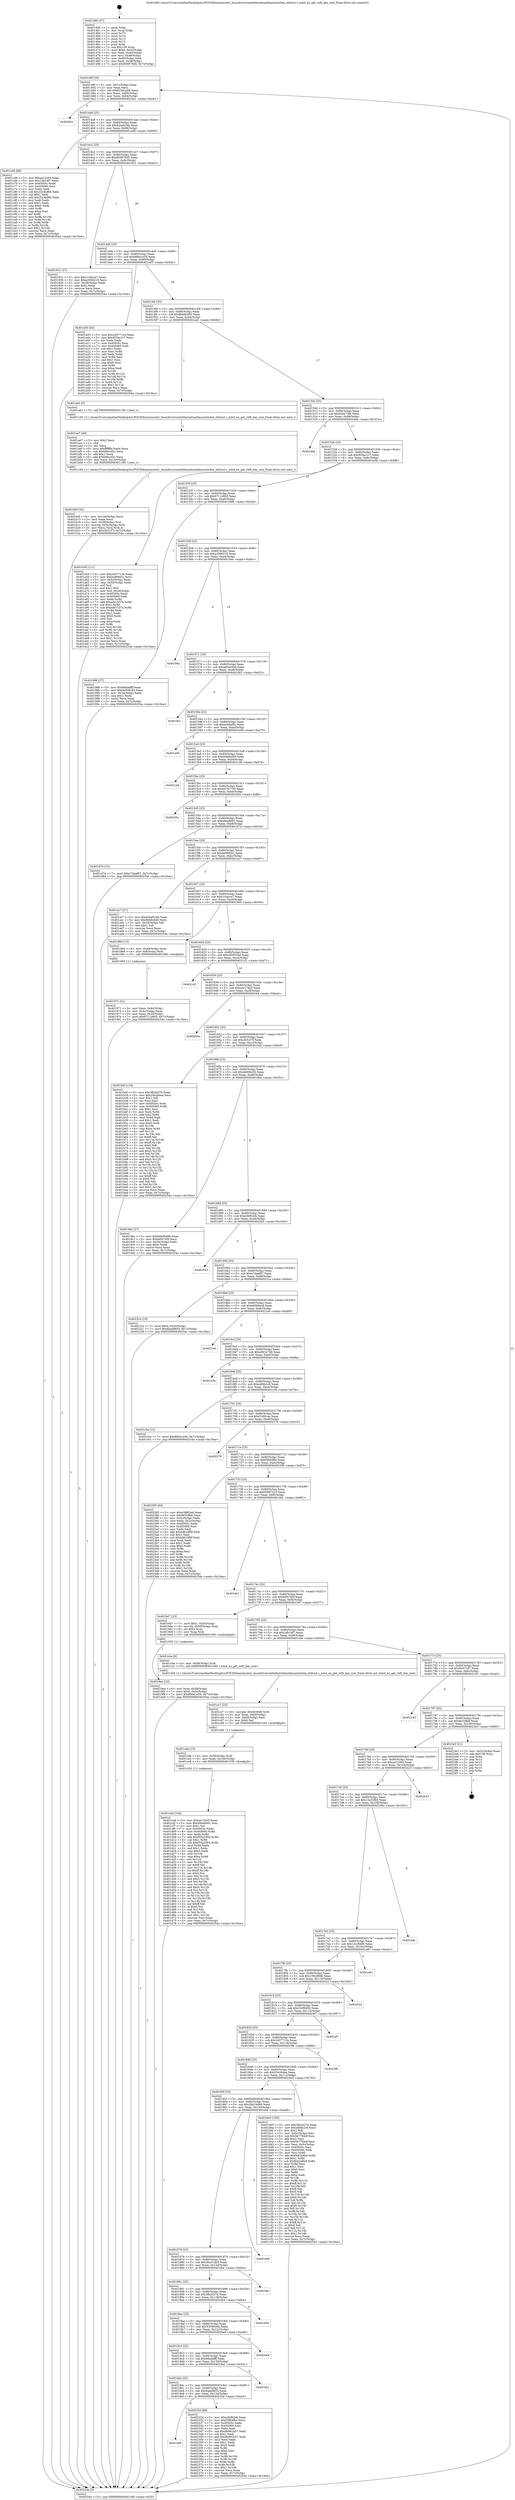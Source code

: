 digraph "0x401460" {
  label = "0x401460 (/mnt/c/Users/mathe/Desktop/tcc/POCII/binaries/extr_linuxdriversnetethernetmellanoxmlx4en_ethtool.c_mlx4_en_get_rxfh_key_size_Final-ollvm.out::main(0))"
  labelloc = "t"
  node[shape=record]

  Entry [label="",width=0.3,height=0.3,shape=circle,fillcolor=black,style=filled]
  "0x40148f" [label="{
     0x40148f [26]\l
     | [instrs]\l
     &nbsp;&nbsp;0x40148f \<+3\>: mov -0x7c(%rbp),%eax\l
     &nbsp;&nbsp;0x401492 \<+2\>: mov %eax,%ecx\l
     &nbsp;&nbsp;0x401494 \<+6\>: sub $0x81942a99,%ecx\l
     &nbsp;&nbsp;0x40149a \<+3\>: mov %eax,-0x80(%rbp)\l
     &nbsp;&nbsp;0x40149d \<+6\>: mov %ecx,-0x84(%rbp)\l
     &nbsp;&nbsp;0x4014a3 \<+6\>: je 00000000004020e1 \<main+0xc81\>\l
  }"]
  "0x4020e1" [label="{
     0x4020e1\l
  }", style=dashed]
  "0x4014a9" [label="{
     0x4014a9 [25]\l
     | [instrs]\l
     &nbsp;&nbsp;0x4014a9 \<+5\>: jmp 00000000004014ae \<main+0x4e\>\l
     &nbsp;&nbsp;0x4014ae \<+3\>: mov -0x80(%rbp),%eax\l
     &nbsp;&nbsp;0x4014b1 \<+5\>: sub $0x82ae61bb,%eax\l
     &nbsp;&nbsp;0x4014b6 \<+6\>: mov %eax,-0x88(%rbp)\l
     &nbsp;&nbsp;0x4014bc \<+6\>: je 0000000000401c66 \<main+0x806\>\l
  }"]
  Exit [label="",width=0.3,height=0.3,shape=circle,fillcolor=black,style=filled,peripheries=2]
  "0x401c66" [label="{
     0x401c66 [88]\l
     | [instrs]\l
     &nbsp;&nbsp;0x401c66 \<+5\>: mov $0xaa12265,%eax\l
     &nbsp;&nbsp;0x401c6b \<+5\>: mov $0x1db1df7,%ecx\l
     &nbsp;&nbsp;0x401c70 \<+7\>: mov 0x40505c,%edx\l
     &nbsp;&nbsp;0x401c77 \<+7\>: mov 0x405060,%esi\l
     &nbsp;&nbsp;0x401c7e \<+2\>: mov %edx,%edi\l
     &nbsp;&nbsp;0x401c80 \<+6\>: sub $0x32c4bf8d,%edi\l
     &nbsp;&nbsp;0x401c86 \<+3\>: sub $0x1,%edi\l
     &nbsp;&nbsp;0x401c89 \<+6\>: add $0x32c4bf8d,%edi\l
     &nbsp;&nbsp;0x401c8f \<+3\>: imul %edi,%edx\l
     &nbsp;&nbsp;0x401c92 \<+3\>: and $0x1,%edx\l
     &nbsp;&nbsp;0x401c95 \<+3\>: cmp $0x0,%edx\l
     &nbsp;&nbsp;0x401c98 \<+4\>: sete %r8b\l
     &nbsp;&nbsp;0x401c9c \<+3\>: cmp $0xa,%esi\l
     &nbsp;&nbsp;0x401c9f \<+4\>: setl %r9b\l
     &nbsp;&nbsp;0x401ca3 \<+3\>: mov %r8b,%r10b\l
     &nbsp;&nbsp;0x401ca6 \<+3\>: and %r9b,%r10b\l
     &nbsp;&nbsp;0x401ca9 \<+3\>: xor %r9b,%r8b\l
     &nbsp;&nbsp;0x401cac \<+3\>: or %r8b,%r10b\l
     &nbsp;&nbsp;0x401caf \<+4\>: test $0x1,%r10b\l
     &nbsp;&nbsp;0x401cb3 \<+3\>: cmovne %ecx,%eax\l
     &nbsp;&nbsp;0x401cb6 \<+3\>: mov %eax,-0x7c(%rbp)\l
     &nbsp;&nbsp;0x401cb9 \<+5\>: jmp 000000000040254a \<main+0x10ea\>\l
  }"]
  "0x4014c2" [label="{
     0x4014c2 [25]\l
     | [instrs]\l
     &nbsp;&nbsp;0x4014c2 \<+5\>: jmp 00000000004014c7 \<main+0x67\>\l
     &nbsp;&nbsp;0x4014c7 \<+3\>: mov -0x80(%rbp),%eax\l
     &nbsp;&nbsp;0x4014ca \<+5\>: sub $0x859979d5,%eax\l
     &nbsp;&nbsp;0x4014cf \<+6\>: mov %eax,-0x8c(%rbp)\l
     &nbsp;&nbsp;0x4014d5 \<+6\>: je 0000000000401931 \<main+0x4d1\>\l
  }"]
  "0x4018f5" [label="{
     0x4018f5\l
  }", style=dashed]
  "0x401931" [label="{
     0x401931 [27]\l
     | [instrs]\l
     &nbsp;&nbsp;0x401931 \<+5\>: mov $0xc10dcce7,%eax\l
     &nbsp;&nbsp;0x401936 \<+5\>: mov $0xa3566218,%ecx\l
     &nbsp;&nbsp;0x40193b \<+3\>: mov -0x38(%rbp),%edx\l
     &nbsp;&nbsp;0x40193e \<+3\>: cmp $0x2,%edx\l
     &nbsp;&nbsp;0x401941 \<+3\>: cmovne %ecx,%eax\l
     &nbsp;&nbsp;0x401944 \<+3\>: mov %eax,-0x7c(%rbp)\l
     &nbsp;&nbsp;0x401947 \<+5\>: jmp 000000000040254a \<main+0x10ea\>\l
  }"]
  "0x4014db" [label="{
     0x4014db [25]\l
     | [instrs]\l
     &nbsp;&nbsp;0x4014db \<+5\>: jmp 00000000004014e0 \<main+0x80\>\l
     &nbsp;&nbsp;0x4014e0 \<+3\>: mov -0x80(%rbp),%eax\l
     &nbsp;&nbsp;0x4014e3 \<+5\>: sub $0x89041e59,%eax\l
     &nbsp;&nbsp;0x4014e8 \<+6\>: mov %eax,-0x90(%rbp)\l
     &nbsp;&nbsp;0x4014ee \<+6\>: je 0000000000401a05 \<main+0x5a5\>\l
  }"]
  "0x40254a" [label="{
     0x40254a [5]\l
     | [instrs]\l
     &nbsp;&nbsp;0x40254a \<+5\>: jmp 000000000040148f \<main+0x2f\>\l
  }"]
  "0x401460" [label="{
     0x401460 [47]\l
     | [instrs]\l
     &nbsp;&nbsp;0x401460 \<+1\>: push %rbp\l
     &nbsp;&nbsp;0x401461 \<+3\>: mov %rsp,%rbp\l
     &nbsp;&nbsp;0x401464 \<+2\>: push %r15\l
     &nbsp;&nbsp;0x401466 \<+2\>: push %r14\l
     &nbsp;&nbsp;0x401468 \<+2\>: push %r13\l
     &nbsp;&nbsp;0x40146a \<+2\>: push %r12\l
     &nbsp;&nbsp;0x40146c \<+1\>: push %rbx\l
     &nbsp;&nbsp;0x40146d \<+7\>: sub $0x138,%rsp\l
     &nbsp;&nbsp;0x401474 \<+7\>: movl $0x0,-0x3c(%rbp)\l
     &nbsp;&nbsp;0x40147b \<+3\>: mov %edi,-0x40(%rbp)\l
     &nbsp;&nbsp;0x40147e \<+4\>: mov %rsi,-0x48(%rbp)\l
     &nbsp;&nbsp;0x401482 \<+3\>: mov -0x40(%rbp),%edi\l
     &nbsp;&nbsp;0x401485 \<+3\>: mov %edi,-0x38(%rbp)\l
     &nbsp;&nbsp;0x401488 \<+7\>: movl $0x859979d5,-0x7c(%rbp)\l
  }"]
  "0x40232d" [label="{
     0x40232d [88]\l
     | [instrs]\l
     &nbsp;&nbsp;0x40232d \<+5\>: mov $0xe3bf62eb,%eax\l
     &nbsp;&nbsp;0x402332 \<+5\>: mov $0xf3864fbc,%ecx\l
     &nbsp;&nbsp;0x402337 \<+7\>: mov 0x40505c,%edx\l
     &nbsp;&nbsp;0x40233e \<+7\>: mov 0x405060,%esi\l
     &nbsp;&nbsp;0x402345 \<+2\>: mov %edx,%edi\l
     &nbsp;&nbsp;0x402347 \<+6\>: sub $0x9b981b57,%edi\l
     &nbsp;&nbsp;0x40234d \<+3\>: sub $0x1,%edi\l
     &nbsp;&nbsp;0x402350 \<+6\>: add $0x9b981b57,%edi\l
     &nbsp;&nbsp;0x402356 \<+3\>: imul %edi,%edx\l
     &nbsp;&nbsp;0x402359 \<+3\>: and $0x1,%edx\l
     &nbsp;&nbsp;0x40235c \<+3\>: cmp $0x0,%edx\l
     &nbsp;&nbsp;0x40235f \<+4\>: sete %r8b\l
     &nbsp;&nbsp;0x402363 \<+3\>: cmp $0xa,%esi\l
     &nbsp;&nbsp;0x402366 \<+4\>: setl %r9b\l
     &nbsp;&nbsp;0x40236a \<+3\>: mov %r8b,%r10b\l
     &nbsp;&nbsp;0x40236d \<+3\>: and %r9b,%r10b\l
     &nbsp;&nbsp;0x402370 \<+3\>: xor %r9b,%r8b\l
     &nbsp;&nbsp;0x402373 \<+3\>: or %r8b,%r10b\l
     &nbsp;&nbsp;0x402376 \<+4\>: test $0x1,%r10b\l
     &nbsp;&nbsp;0x40237a \<+3\>: cmovne %ecx,%eax\l
     &nbsp;&nbsp;0x40237d \<+3\>: mov %eax,-0x7c(%rbp)\l
     &nbsp;&nbsp;0x402380 \<+5\>: jmp 000000000040254a \<main+0x10ea\>\l
  }"]
  "0x401a05" [label="{
     0x401a05 [83]\l
     | [instrs]\l
     &nbsp;&nbsp;0x401a05 \<+5\>: mov $0x2407712e,%eax\l
     &nbsp;&nbsp;0x401a0a \<+5\>: mov $0x955ac1c7,%ecx\l
     &nbsp;&nbsp;0x401a0f \<+2\>: xor %edx,%edx\l
     &nbsp;&nbsp;0x401a11 \<+7\>: mov 0x40505c,%esi\l
     &nbsp;&nbsp;0x401a18 \<+7\>: mov 0x405060,%edi\l
     &nbsp;&nbsp;0x401a1f \<+3\>: sub $0x1,%edx\l
     &nbsp;&nbsp;0x401a22 \<+3\>: mov %esi,%r8d\l
     &nbsp;&nbsp;0x401a25 \<+3\>: add %edx,%r8d\l
     &nbsp;&nbsp;0x401a28 \<+4\>: imul %r8d,%esi\l
     &nbsp;&nbsp;0x401a2c \<+3\>: and $0x1,%esi\l
     &nbsp;&nbsp;0x401a2f \<+3\>: cmp $0x0,%esi\l
     &nbsp;&nbsp;0x401a32 \<+4\>: sete %r9b\l
     &nbsp;&nbsp;0x401a36 \<+3\>: cmp $0xa,%edi\l
     &nbsp;&nbsp;0x401a39 \<+4\>: setl %r10b\l
     &nbsp;&nbsp;0x401a3d \<+3\>: mov %r9b,%r11b\l
     &nbsp;&nbsp;0x401a40 \<+3\>: and %r10b,%r11b\l
     &nbsp;&nbsp;0x401a43 \<+3\>: xor %r10b,%r9b\l
     &nbsp;&nbsp;0x401a46 \<+3\>: or %r9b,%r11b\l
     &nbsp;&nbsp;0x401a49 \<+4\>: test $0x1,%r11b\l
     &nbsp;&nbsp;0x401a4d \<+3\>: cmovne %ecx,%eax\l
     &nbsp;&nbsp;0x401a50 \<+3\>: mov %eax,-0x7c(%rbp)\l
     &nbsp;&nbsp;0x401a53 \<+5\>: jmp 000000000040254a \<main+0x10ea\>\l
  }"]
  "0x4014f4" [label="{
     0x4014f4 [25]\l
     | [instrs]\l
     &nbsp;&nbsp;0x4014f4 \<+5\>: jmp 00000000004014f9 \<main+0x99\>\l
     &nbsp;&nbsp;0x4014f9 \<+3\>: mov -0x80(%rbp),%eax\l
     &nbsp;&nbsp;0x4014fc \<+5\>: sub $0x8bb8c650,%eax\l
     &nbsp;&nbsp;0x401501 \<+6\>: mov %eax,-0x94(%rbp)\l
     &nbsp;&nbsp;0x401507 \<+6\>: je 0000000000401ae2 \<main+0x682\>\l
  }"]
  "0x4018dc" [label="{
     0x4018dc [25]\l
     | [instrs]\l
     &nbsp;&nbsp;0x4018dc \<+5\>: jmp 00000000004018e1 \<main+0x481\>\l
     &nbsp;&nbsp;0x4018e1 \<+3\>: mov -0x80(%rbp),%eax\l
     &nbsp;&nbsp;0x4018e4 \<+5\>: sub $0x6aaa9b55,%eax\l
     &nbsp;&nbsp;0x4018e9 \<+6\>: mov %eax,-0x134(%rbp)\l
     &nbsp;&nbsp;0x4018ef \<+6\>: je 000000000040232d \<main+0xecd\>\l
  }"]
  "0x401ae2" [label="{
     0x401ae2 [5]\l
     | [instrs]\l
     &nbsp;&nbsp;0x401ae2 \<+5\>: call 0000000000401160 \<next_i\>\l
     | [calls]\l
     &nbsp;&nbsp;0x401160 \{1\} (/mnt/c/Users/mathe/Desktop/tcc/POCII/binaries/extr_linuxdriversnetethernetmellanoxmlx4en_ethtool.c_mlx4_en_get_rxfh_key_size_Final-ollvm.out::next_i)\l
  }"]
  "0x40150d" [label="{
     0x40150d [25]\l
     | [instrs]\l
     &nbsp;&nbsp;0x40150d \<+5\>: jmp 0000000000401512 \<main+0xb2\>\l
     &nbsp;&nbsp;0x401512 \<+3\>: mov -0x80(%rbp),%eax\l
     &nbsp;&nbsp;0x401515 \<+5\>: sub $0x92bc73f0,%eax\l
     &nbsp;&nbsp;0x40151a \<+6\>: mov %eax,-0x98(%rbp)\l
     &nbsp;&nbsp;0x401520 \<+6\>: je 00000000004024de \<main+0x107e\>\l
  }"]
  "0x4019a1" [label="{
     0x4019a1\l
  }", style=dashed]
  "0x4024de" [label="{
     0x4024de\l
  }", style=dashed]
  "0x401526" [label="{
     0x401526 [25]\l
     | [instrs]\l
     &nbsp;&nbsp;0x401526 \<+5\>: jmp 000000000040152b \<main+0xcb\>\l
     &nbsp;&nbsp;0x40152b \<+3\>: mov -0x80(%rbp),%eax\l
     &nbsp;&nbsp;0x40152e \<+5\>: sub $0x955ac1c7,%eax\l
     &nbsp;&nbsp;0x401533 \<+6\>: mov %eax,-0x9c(%rbp)\l
     &nbsp;&nbsp;0x401539 \<+6\>: je 0000000000401a58 \<main+0x5f8\>\l
  }"]
  "0x4018c3" [label="{
     0x4018c3 [25]\l
     | [instrs]\l
     &nbsp;&nbsp;0x4018c3 \<+5\>: jmp 00000000004018c8 \<main+0x468\>\l
     &nbsp;&nbsp;0x4018c8 \<+3\>: mov -0x80(%rbp),%eax\l
     &nbsp;&nbsp;0x4018cb \<+5\>: sub $0x68addfff,%eax\l
     &nbsp;&nbsp;0x4018d0 \<+6\>: mov %eax,-0x130(%rbp)\l
     &nbsp;&nbsp;0x4018d6 \<+6\>: je 00000000004019a1 \<main+0x541\>\l
  }"]
  "0x401a58" [label="{
     0x401a58 [111]\l
     | [instrs]\l
     &nbsp;&nbsp;0x401a58 \<+5\>: mov $0x2407712e,%eax\l
     &nbsp;&nbsp;0x401a5d \<+5\>: mov $0xba968dcc,%ecx\l
     &nbsp;&nbsp;0x401a62 \<+3\>: mov -0x5c(%rbp),%edx\l
     &nbsp;&nbsp;0x401a65 \<+3\>: cmp -0x50(%rbp),%edx\l
     &nbsp;&nbsp;0x401a68 \<+4\>: setl %sil\l
     &nbsp;&nbsp;0x401a6c \<+4\>: and $0x1,%sil\l
     &nbsp;&nbsp;0x401a70 \<+4\>: mov %sil,-0x2d(%rbp)\l
     &nbsp;&nbsp;0x401a74 \<+7\>: mov 0x40505c,%edx\l
     &nbsp;&nbsp;0x401a7b \<+7\>: mov 0x405060,%edi\l
     &nbsp;&nbsp;0x401a82 \<+3\>: mov %edx,%r8d\l
     &nbsp;&nbsp;0x401a85 \<+7\>: add $0xede1537a,%r8d\l
     &nbsp;&nbsp;0x401a8c \<+4\>: sub $0x1,%r8d\l
     &nbsp;&nbsp;0x401a90 \<+7\>: sub $0xede1537a,%r8d\l
     &nbsp;&nbsp;0x401a97 \<+4\>: imul %r8d,%edx\l
     &nbsp;&nbsp;0x401a9b \<+3\>: and $0x1,%edx\l
     &nbsp;&nbsp;0x401a9e \<+3\>: cmp $0x0,%edx\l
     &nbsp;&nbsp;0x401aa1 \<+4\>: sete %sil\l
     &nbsp;&nbsp;0x401aa5 \<+3\>: cmp $0xa,%edi\l
     &nbsp;&nbsp;0x401aa8 \<+4\>: setl %r9b\l
     &nbsp;&nbsp;0x401aac \<+3\>: mov %sil,%r10b\l
     &nbsp;&nbsp;0x401aaf \<+3\>: and %r9b,%r10b\l
     &nbsp;&nbsp;0x401ab2 \<+3\>: xor %r9b,%sil\l
     &nbsp;&nbsp;0x401ab5 \<+3\>: or %sil,%r10b\l
     &nbsp;&nbsp;0x401ab8 \<+4\>: test $0x1,%r10b\l
     &nbsp;&nbsp;0x401abc \<+3\>: cmovne %ecx,%eax\l
     &nbsp;&nbsp;0x401abf \<+3\>: mov %eax,-0x7c(%rbp)\l
     &nbsp;&nbsp;0x401ac2 \<+5\>: jmp 000000000040254a \<main+0x10ea\>\l
  }"]
  "0x40153f" [label="{
     0x40153f [25]\l
     | [instrs]\l
     &nbsp;&nbsp;0x40153f \<+5\>: jmp 0000000000401544 \<main+0xe4\>\l
     &nbsp;&nbsp;0x401544 \<+3\>: mov -0x80(%rbp),%eax\l
     &nbsp;&nbsp;0x401547 \<+5\>: sub $0x9711d665,%eax\l
     &nbsp;&nbsp;0x40154c \<+6\>: mov %eax,-0xa0(%rbp)\l
     &nbsp;&nbsp;0x401552 \<+6\>: je 0000000000401986 \<main+0x526\>\l
  }"]
  "0x4020ed" [label="{
     0x4020ed\l
  }", style=dashed]
  "0x401986" [label="{
     0x401986 [27]\l
     | [instrs]\l
     &nbsp;&nbsp;0x401986 \<+5\>: mov $0x68addfff,%eax\l
     &nbsp;&nbsp;0x40198b \<+5\>: mov $0xde006c93,%ecx\l
     &nbsp;&nbsp;0x401990 \<+3\>: mov -0x34(%rbp),%edx\l
     &nbsp;&nbsp;0x401993 \<+3\>: cmp $0x1,%edx\l
     &nbsp;&nbsp;0x401996 \<+3\>: cmovl %ecx,%eax\l
     &nbsp;&nbsp;0x401999 \<+3\>: mov %eax,-0x7c(%rbp)\l
     &nbsp;&nbsp;0x40199c \<+5\>: jmp 000000000040254a \<main+0x10ea\>\l
  }"]
  "0x401558" [label="{
     0x401558 [25]\l
     | [instrs]\l
     &nbsp;&nbsp;0x401558 \<+5\>: jmp 000000000040155d \<main+0xfd\>\l
     &nbsp;&nbsp;0x40155d \<+3\>: mov -0x80(%rbp),%eax\l
     &nbsp;&nbsp;0x401560 \<+5\>: sub $0xa3566218,%eax\l
     &nbsp;&nbsp;0x401565 \<+6\>: mov %eax,-0xa4(%rbp)\l
     &nbsp;&nbsp;0x40156b \<+6\>: je 000000000040194c \<main+0x4ec\>\l
  }"]
  "0x4018aa" [label="{
     0x4018aa [25]\l
     | [instrs]\l
     &nbsp;&nbsp;0x4018aa \<+5\>: jmp 00000000004018af \<main+0x44f\>\l
     &nbsp;&nbsp;0x4018af \<+3\>: mov -0x80(%rbp),%eax\l
     &nbsp;&nbsp;0x4018b2 \<+5\>: sub $0x53080c6d,%eax\l
     &nbsp;&nbsp;0x4018b7 \<+6\>: mov %eax,-0x12c(%rbp)\l
     &nbsp;&nbsp;0x4018bd \<+6\>: je 00000000004020ed \<main+0xc8d\>\l
  }"]
  "0x40194c" [label="{
     0x40194c\l
  }", style=dashed]
  "0x401571" [label="{
     0x401571 [25]\l
     | [instrs]\l
     &nbsp;&nbsp;0x401571 \<+5\>: jmp 0000000000401576 \<main+0x116\>\l
     &nbsp;&nbsp;0x401576 \<+3\>: mov -0x80(%rbp),%eax\l
     &nbsp;&nbsp;0x401579 \<+5\>: sub $0xa66ee50d,%eax\l
     &nbsp;&nbsp;0x40157e \<+6\>: mov %eax,-0xa8(%rbp)\l
     &nbsp;&nbsp;0x401584 \<+6\>: je 0000000000401fb2 \<main+0xb52\>\l
  }"]
  "0x402404" [label="{
     0x402404\l
  }", style=dashed]
  "0x401fb2" [label="{
     0x401fb2\l
  }", style=dashed]
  "0x40158a" [label="{
     0x40158a [25]\l
     | [instrs]\l
     &nbsp;&nbsp;0x40158a \<+5\>: jmp 000000000040158f \<main+0x12f\>\l
     &nbsp;&nbsp;0x40158f \<+3\>: mov -0x80(%rbp),%eax\l
     &nbsp;&nbsp;0x401592 \<+5\>: sub $0xacb8af5c,%eax\l
     &nbsp;&nbsp;0x401597 \<+6\>: mov %eax,-0xac(%rbp)\l
     &nbsp;&nbsp;0x40159d \<+6\>: je 0000000000401ed9 \<main+0xa79\>\l
  }"]
  "0x401891" [label="{
     0x401891 [25]\l
     | [instrs]\l
     &nbsp;&nbsp;0x401891 \<+5\>: jmp 0000000000401896 \<main+0x436\>\l
     &nbsp;&nbsp;0x401896 \<+3\>: mov -0x80(%rbp),%eax\l
     &nbsp;&nbsp;0x401899 \<+5\>: sub $0x3fb2d37d,%eax\l
     &nbsp;&nbsp;0x40189e \<+6\>: mov %eax,-0x128(%rbp)\l
     &nbsp;&nbsp;0x4018a4 \<+6\>: je 0000000000402404 \<main+0xfa4\>\l
  }"]
  "0x401ed9" [label="{
     0x401ed9\l
  }", style=dashed]
  "0x4015a3" [label="{
     0x4015a3 [25]\l
     | [instrs]\l
     &nbsp;&nbsp;0x4015a3 \<+5\>: jmp 00000000004015a8 \<main+0x148\>\l
     &nbsp;&nbsp;0x4015a8 \<+3\>: mov -0x80(%rbp),%eax\l
     &nbsp;&nbsp;0x4015ab \<+5\>: sub $0xb0b0bd99,%eax\l
     &nbsp;&nbsp;0x4015b0 \<+6\>: mov %eax,-0xb0(%rbp)\l
     &nbsp;&nbsp;0x4015b6 \<+6\>: je 00000000004021dd \<main+0xd7d\>\l
  }"]
  "0x401fbe" [label="{
     0x401fbe\l
  }", style=dashed]
  "0x4021dd" [label="{
     0x4021dd\l
  }", style=dashed]
  "0x4015bc" [label="{
     0x4015bc [25]\l
     | [instrs]\l
     &nbsp;&nbsp;0x4015bc \<+5\>: jmp 00000000004015c1 \<main+0x161\>\l
     &nbsp;&nbsp;0x4015c1 \<+3\>: mov -0x80(%rbp),%eax\l
     &nbsp;&nbsp;0x4015c4 \<+5\>: sub $0xb9787790,%eax\l
     &nbsp;&nbsp;0x4015c9 \<+6\>: mov %eax,-0xb4(%rbp)\l
     &nbsp;&nbsp;0x4015cf \<+6\>: je 000000000040245e \<main+0xffe\>\l
  }"]
  "0x401878" [label="{
     0x401878 [25]\l
     | [instrs]\l
     &nbsp;&nbsp;0x401878 \<+5\>: jmp 000000000040187d \<main+0x41d\>\l
     &nbsp;&nbsp;0x40187d \<+3\>: mov -0x80(%rbp),%eax\l
     &nbsp;&nbsp;0x401880 \<+5\>: sub $0x3ba314b5,%eax\l
     &nbsp;&nbsp;0x401885 \<+6\>: mov %eax,-0x124(%rbp)\l
     &nbsp;&nbsp;0x40188b \<+6\>: je 0000000000401fbe \<main+0xb5e\>\l
  }"]
  "0x40245e" [label="{
     0x40245e\l
  }", style=dashed]
  "0x4015d5" [label="{
     0x4015d5 [25]\l
     | [instrs]\l
     &nbsp;&nbsp;0x4015d5 \<+5\>: jmp 00000000004015da \<main+0x17a\>\l
     &nbsp;&nbsp;0x4015da \<+3\>: mov -0x80(%rbp),%eax\l
     &nbsp;&nbsp;0x4015dd \<+5\>: sub $0xb9ea8d91,%eax\l
     &nbsp;&nbsp;0x4015e2 \<+6\>: mov %eax,-0xb8(%rbp)\l
     &nbsp;&nbsp;0x4015e8 \<+6\>: je 0000000000401d7d \<main+0x91d\>\l
  }"]
  "0x401e66" [label="{
     0x401e66\l
  }", style=dashed]
  "0x401d7d" [label="{
     0x401d7d [12]\l
     | [instrs]\l
     &nbsp;&nbsp;0x401d7d \<+7\>: movl $0xe7daaf87,-0x7c(%rbp)\l
     &nbsp;&nbsp;0x401d84 \<+5\>: jmp 000000000040254a \<main+0x10ea\>\l
  }"]
  "0x4015ee" [label="{
     0x4015ee [25]\l
     | [instrs]\l
     &nbsp;&nbsp;0x4015ee \<+5\>: jmp 00000000004015f3 \<main+0x193\>\l
     &nbsp;&nbsp;0x4015f3 \<+3\>: mov -0x80(%rbp),%eax\l
     &nbsp;&nbsp;0x4015f6 \<+5\>: sub $0xba968dcc,%eax\l
     &nbsp;&nbsp;0x4015fb \<+6\>: mov %eax,-0xbc(%rbp)\l
     &nbsp;&nbsp;0x401601 \<+6\>: je 0000000000401ac7 \<main+0x667\>\l
  }"]
  "0x401ced" [label="{
     0x401ced [144]\l
     | [instrs]\l
     &nbsp;&nbsp;0x401ced \<+5\>: mov $0xaa12265,%eax\l
     &nbsp;&nbsp;0x401cf2 \<+5\>: mov $0xb9ea8d91,%esi\l
     &nbsp;&nbsp;0x401cf7 \<+2\>: mov $0x1,%cl\l
     &nbsp;&nbsp;0x401cf9 \<+7\>: mov 0x40505c,%edx\l
     &nbsp;&nbsp;0x401d00 \<+8\>: mov 0x405060,%r8d\l
     &nbsp;&nbsp;0x401d08 \<+3\>: mov %edx,%r9d\l
     &nbsp;&nbsp;0x401d0b \<+7\>: add $0xf55a2594,%r9d\l
     &nbsp;&nbsp;0x401d12 \<+4\>: sub $0x1,%r9d\l
     &nbsp;&nbsp;0x401d16 \<+7\>: sub $0xf55a2594,%r9d\l
     &nbsp;&nbsp;0x401d1d \<+4\>: imul %r9d,%edx\l
     &nbsp;&nbsp;0x401d21 \<+3\>: and $0x1,%edx\l
     &nbsp;&nbsp;0x401d24 \<+3\>: cmp $0x0,%edx\l
     &nbsp;&nbsp;0x401d27 \<+4\>: sete %r10b\l
     &nbsp;&nbsp;0x401d2b \<+4\>: cmp $0xa,%r8d\l
     &nbsp;&nbsp;0x401d2f \<+4\>: setl %r11b\l
     &nbsp;&nbsp;0x401d33 \<+3\>: mov %r10b,%bl\l
     &nbsp;&nbsp;0x401d36 \<+3\>: xor $0xff,%bl\l
     &nbsp;&nbsp;0x401d39 \<+3\>: mov %r11b,%r14b\l
     &nbsp;&nbsp;0x401d3c \<+4\>: xor $0xff,%r14b\l
     &nbsp;&nbsp;0x401d40 \<+3\>: xor $0x0,%cl\l
     &nbsp;&nbsp;0x401d43 \<+3\>: mov %bl,%r15b\l
     &nbsp;&nbsp;0x401d46 \<+4\>: and $0x0,%r15b\l
     &nbsp;&nbsp;0x401d4a \<+3\>: and %cl,%r10b\l
     &nbsp;&nbsp;0x401d4d \<+3\>: mov %r14b,%r12b\l
     &nbsp;&nbsp;0x401d50 \<+4\>: and $0x0,%r12b\l
     &nbsp;&nbsp;0x401d54 \<+3\>: and %cl,%r11b\l
     &nbsp;&nbsp;0x401d57 \<+3\>: or %r10b,%r15b\l
     &nbsp;&nbsp;0x401d5a \<+3\>: or %r11b,%r12b\l
     &nbsp;&nbsp;0x401d5d \<+3\>: xor %r12b,%r15b\l
     &nbsp;&nbsp;0x401d60 \<+3\>: or %r14b,%bl\l
     &nbsp;&nbsp;0x401d63 \<+3\>: xor $0xff,%bl\l
     &nbsp;&nbsp;0x401d66 \<+3\>: or $0x0,%cl\l
     &nbsp;&nbsp;0x401d69 \<+2\>: and %cl,%bl\l
     &nbsp;&nbsp;0x401d6b \<+3\>: or %bl,%r15b\l
     &nbsp;&nbsp;0x401d6e \<+4\>: test $0x1,%r15b\l
     &nbsp;&nbsp;0x401d72 \<+3\>: cmovne %esi,%eax\l
     &nbsp;&nbsp;0x401d75 \<+3\>: mov %eax,-0x7c(%rbp)\l
     &nbsp;&nbsp;0x401d78 \<+5\>: jmp 000000000040254a \<main+0x10ea\>\l
  }"]
  "0x401ac7" [label="{
     0x401ac7 [27]\l
     | [instrs]\l
     &nbsp;&nbsp;0x401ac7 \<+5\>: mov $0x82ae61bb,%eax\l
     &nbsp;&nbsp;0x401acc \<+5\>: mov $0x8bb8c650,%ecx\l
     &nbsp;&nbsp;0x401ad1 \<+3\>: mov -0x2d(%rbp),%dl\l
     &nbsp;&nbsp;0x401ad4 \<+3\>: test $0x1,%dl\l
     &nbsp;&nbsp;0x401ad7 \<+3\>: cmovne %ecx,%eax\l
     &nbsp;&nbsp;0x401ada \<+3\>: mov %eax,-0x7c(%rbp)\l
     &nbsp;&nbsp;0x401add \<+5\>: jmp 000000000040254a \<main+0x10ea\>\l
  }"]
  "0x401607" [label="{
     0x401607 [25]\l
     | [instrs]\l
     &nbsp;&nbsp;0x401607 \<+5\>: jmp 000000000040160c \<main+0x1ac\>\l
     &nbsp;&nbsp;0x40160c \<+3\>: mov -0x80(%rbp),%eax\l
     &nbsp;&nbsp;0x40160f \<+5\>: sub $0xc10dcce7,%eax\l
     &nbsp;&nbsp;0x401614 \<+6\>: mov %eax,-0xc0(%rbp)\l
     &nbsp;&nbsp;0x40161a \<+6\>: je 0000000000401964 \<main+0x504\>\l
  }"]
  "0x401cde" [label="{
     0x401cde [15]\l
     | [instrs]\l
     &nbsp;&nbsp;0x401cde \<+4\>: mov -0x58(%rbp),%rdi\l
     &nbsp;&nbsp;0x401ce2 \<+6\>: mov %eax,-0x144(%rbp)\l
     &nbsp;&nbsp;0x401ce8 \<+5\>: call 0000000000401030 \<free@plt\>\l
     | [calls]\l
     &nbsp;&nbsp;0x401030 \{1\} (unknown)\l
  }"]
  "0x401964" [label="{
     0x401964 [13]\l
     | [instrs]\l
     &nbsp;&nbsp;0x401964 \<+4\>: mov -0x48(%rbp),%rax\l
     &nbsp;&nbsp;0x401968 \<+4\>: mov 0x8(%rax),%rdi\l
     &nbsp;&nbsp;0x40196c \<+5\>: call 0000000000401060 \<atoi@plt\>\l
     | [calls]\l
     &nbsp;&nbsp;0x401060 \{1\} (unknown)\l
  }"]
  "0x401620" [label="{
     0x401620 [25]\l
     | [instrs]\l
     &nbsp;&nbsp;0x401620 \<+5\>: jmp 0000000000401625 \<main+0x1c5\>\l
     &nbsp;&nbsp;0x401625 \<+3\>: mov -0x80(%rbp),%eax\l
     &nbsp;&nbsp;0x401628 \<+5\>: sub $0xc959534e,%eax\l
     &nbsp;&nbsp;0x40162d \<+6\>: mov %eax,-0xc4(%rbp)\l
     &nbsp;&nbsp;0x401633 \<+6\>: je 00000000004021d1 \<main+0xd71\>\l
  }"]
  "0x401971" [label="{
     0x401971 [21]\l
     | [instrs]\l
     &nbsp;&nbsp;0x401971 \<+3\>: mov %eax,-0x4c(%rbp)\l
     &nbsp;&nbsp;0x401974 \<+3\>: mov -0x4c(%rbp),%eax\l
     &nbsp;&nbsp;0x401977 \<+3\>: mov %eax,-0x34(%rbp)\l
     &nbsp;&nbsp;0x40197a \<+7\>: movl $0x9711d665,-0x7c(%rbp)\l
     &nbsp;&nbsp;0x401981 \<+5\>: jmp 000000000040254a \<main+0x10ea\>\l
  }"]
  "0x401cc7" [label="{
     0x401cc7 [23]\l
     | [instrs]\l
     &nbsp;&nbsp;0x401cc7 \<+10\>: movabs $0x4030d6,%rdi\l
     &nbsp;&nbsp;0x401cd1 \<+3\>: mov %eax,-0x60(%rbp)\l
     &nbsp;&nbsp;0x401cd4 \<+3\>: mov -0x60(%rbp),%esi\l
     &nbsp;&nbsp;0x401cd7 \<+2\>: mov $0x0,%al\l
     &nbsp;&nbsp;0x401cd9 \<+5\>: call 0000000000401040 \<printf@plt\>\l
     | [calls]\l
     &nbsp;&nbsp;0x401040 \{1\} (unknown)\l
  }"]
  "0x4021d1" [label="{
     0x4021d1\l
  }", style=dashed]
  "0x401639" [label="{
     0x401639 [25]\l
     | [instrs]\l
     &nbsp;&nbsp;0x401639 \<+5\>: jmp 000000000040163e \<main+0x1de\>\l
     &nbsp;&nbsp;0x40163e \<+3\>: mov -0x80(%rbp),%eax\l
     &nbsp;&nbsp;0x401641 \<+5\>: sub $0xcee17da3,%eax\l
     &nbsp;&nbsp;0x401646 \<+6\>: mov %eax,-0xc8(%rbp)\l
     &nbsp;&nbsp;0x40164c \<+6\>: je 0000000000402044 \<main+0xbe4\>\l
  }"]
  "0x40185f" [label="{
     0x40185f [25]\l
     | [instrs]\l
     &nbsp;&nbsp;0x40185f \<+5\>: jmp 0000000000401864 \<main+0x404\>\l
     &nbsp;&nbsp;0x401864 \<+3\>: mov -0x80(%rbp),%eax\l
     &nbsp;&nbsp;0x401867 \<+5\>: sub $0x2bb1b869,%eax\l
     &nbsp;&nbsp;0x40186c \<+6\>: mov %eax,-0x120(%rbp)\l
     &nbsp;&nbsp;0x401872 \<+6\>: je 0000000000401e66 \<main+0xa06\>\l
  }"]
  "0x402044" [label="{
     0x402044\l
  }", style=dashed]
  "0x401652" [label="{
     0x401652 [25]\l
     | [instrs]\l
     &nbsp;&nbsp;0x401652 \<+5\>: jmp 0000000000401657 \<main+0x1f7\>\l
     &nbsp;&nbsp;0x401657 \<+3\>: mov -0x80(%rbp),%eax\l
     &nbsp;&nbsp;0x40165a \<+5\>: sub $0xcfc51f7f,%eax\l
     &nbsp;&nbsp;0x40165f \<+6\>: mov %eax,-0xcc(%rbp)\l
     &nbsp;&nbsp;0x401665 \<+6\>: je 0000000000401b2f \<main+0x6cf\>\l
  }"]
  "0x401bb5" [label="{
     0x401bb5 [165]\l
     | [instrs]\l
     &nbsp;&nbsp;0x401bb5 \<+5\>: mov $0x3fb2d37d,%eax\l
     &nbsp;&nbsp;0x401bba \<+5\>: mov $0xedf4b2c6,%ecx\l
     &nbsp;&nbsp;0x401bbf \<+2\>: mov $0x1,%dl\l
     &nbsp;&nbsp;0x401bc1 \<+3\>: mov -0x5c(%rbp),%esi\l
     &nbsp;&nbsp;0x401bc4 \<+6\>: sub $0x5b7794df,%esi\l
     &nbsp;&nbsp;0x401bca \<+3\>: add $0x1,%esi\l
     &nbsp;&nbsp;0x401bcd \<+6\>: add $0x5b7794df,%esi\l
     &nbsp;&nbsp;0x401bd3 \<+3\>: mov %esi,-0x5c(%rbp)\l
     &nbsp;&nbsp;0x401bd6 \<+7\>: mov 0x40505c,%esi\l
     &nbsp;&nbsp;0x401bdd \<+7\>: mov 0x405060,%edi\l
     &nbsp;&nbsp;0x401be4 \<+3\>: mov %esi,%r8d\l
     &nbsp;&nbsp;0x401be7 \<+7\>: add $0xfe42a8bd,%r8d\l
     &nbsp;&nbsp;0x401bee \<+4\>: sub $0x1,%r8d\l
     &nbsp;&nbsp;0x401bf2 \<+7\>: sub $0xfe42a8bd,%r8d\l
     &nbsp;&nbsp;0x401bf9 \<+4\>: imul %r8d,%esi\l
     &nbsp;&nbsp;0x401bfd \<+3\>: and $0x1,%esi\l
     &nbsp;&nbsp;0x401c00 \<+3\>: cmp $0x0,%esi\l
     &nbsp;&nbsp;0x401c03 \<+4\>: sete %r9b\l
     &nbsp;&nbsp;0x401c07 \<+3\>: cmp $0xa,%edi\l
     &nbsp;&nbsp;0x401c0a \<+4\>: setl %r10b\l
     &nbsp;&nbsp;0x401c0e \<+3\>: mov %r9b,%r11b\l
     &nbsp;&nbsp;0x401c11 \<+4\>: xor $0xff,%r11b\l
     &nbsp;&nbsp;0x401c15 \<+3\>: mov %r10b,%bl\l
     &nbsp;&nbsp;0x401c18 \<+3\>: xor $0xff,%bl\l
     &nbsp;&nbsp;0x401c1b \<+3\>: xor $0x0,%dl\l
     &nbsp;&nbsp;0x401c1e \<+3\>: mov %r11b,%r14b\l
     &nbsp;&nbsp;0x401c21 \<+4\>: and $0x0,%r14b\l
     &nbsp;&nbsp;0x401c25 \<+3\>: and %dl,%r9b\l
     &nbsp;&nbsp;0x401c28 \<+3\>: mov %bl,%r15b\l
     &nbsp;&nbsp;0x401c2b \<+4\>: and $0x0,%r15b\l
     &nbsp;&nbsp;0x401c2f \<+3\>: and %dl,%r10b\l
     &nbsp;&nbsp;0x401c32 \<+3\>: or %r9b,%r14b\l
     &nbsp;&nbsp;0x401c35 \<+3\>: or %r10b,%r15b\l
     &nbsp;&nbsp;0x401c38 \<+3\>: xor %r15b,%r14b\l
     &nbsp;&nbsp;0x401c3b \<+3\>: or %bl,%r11b\l
     &nbsp;&nbsp;0x401c3e \<+4\>: xor $0xff,%r11b\l
     &nbsp;&nbsp;0x401c42 \<+3\>: or $0x0,%dl\l
     &nbsp;&nbsp;0x401c45 \<+3\>: and %dl,%r11b\l
     &nbsp;&nbsp;0x401c48 \<+3\>: or %r11b,%r14b\l
     &nbsp;&nbsp;0x401c4b \<+4\>: test $0x1,%r14b\l
     &nbsp;&nbsp;0x401c4f \<+3\>: cmovne %ecx,%eax\l
     &nbsp;&nbsp;0x401c52 \<+3\>: mov %eax,-0x7c(%rbp)\l
     &nbsp;&nbsp;0x401c55 \<+5\>: jmp 000000000040254a \<main+0x10ea\>\l
  }"]
  "0x401b2f" [label="{
     0x401b2f [134]\l
     | [instrs]\l
     &nbsp;&nbsp;0x401b2f \<+5\>: mov $0x3fb2d37d,%eax\l
     &nbsp;&nbsp;0x401b34 \<+5\>: mov $0x25e264ea,%ecx\l
     &nbsp;&nbsp;0x401b39 \<+2\>: mov $0x1,%dl\l
     &nbsp;&nbsp;0x401b3b \<+2\>: xor %esi,%esi\l
     &nbsp;&nbsp;0x401b3d \<+7\>: mov 0x40505c,%edi\l
     &nbsp;&nbsp;0x401b44 \<+8\>: mov 0x405060,%r8d\l
     &nbsp;&nbsp;0x401b4c \<+3\>: sub $0x1,%esi\l
     &nbsp;&nbsp;0x401b4f \<+3\>: mov %edi,%r9d\l
     &nbsp;&nbsp;0x401b52 \<+3\>: add %esi,%r9d\l
     &nbsp;&nbsp;0x401b55 \<+4\>: imul %r9d,%edi\l
     &nbsp;&nbsp;0x401b59 \<+3\>: and $0x1,%edi\l
     &nbsp;&nbsp;0x401b5c \<+3\>: cmp $0x0,%edi\l
     &nbsp;&nbsp;0x401b5f \<+4\>: sete %r10b\l
     &nbsp;&nbsp;0x401b63 \<+4\>: cmp $0xa,%r8d\l
     &nbsp;&nbsp;0x401b67 \<+4\>: setl %r11b\l
     &nbsp;&nbsp;0x401b6b \<+3\>: mov %r10b,%bl\l
     &nbsp;&nbsp;0x401b6e \<+3\>: xor $0xff,%bl\l
     &nbsp;&nbsp;0x401b71 \<+3\>: mov %r11b,%r14b\l
     &nbsp;&nbsp;0x401b74 \<+4\>: xor $0xff,%r14b\l
     &nbsp;&nbsp;0x401b78 \<+3\>: xor $0x0,%dl\l
     &nbsp;&nbsp;0x401b7b \<+3\>: mov %bl,%r15b\l
     &nbsp;&nbsp;0x401b7e \<+4\>: and $0x0,%r15b\l
     &nbsp;&nbsp;0x401b82 \<+3\>: and %dl,%r10b\l
     &nbsp;&nbsp;0x401b85 \<+3\>: mov %r14b,%r12b\l
     &nbsp;&nbsp;0x401b88 \<+4\>: and $0x0,%r12b\l
     &nbsp;&nbsp;0x401b8c \<+3\>: and %dl,%r11b\l
     &nbsp;&nbsp;0x401b8f \<+3\>: or %r10b,%r15b\l
     &nbsp;&nbsp;0x401b92 \<+3\>: or %r11b,%r12b\l
     &nbsp;&nbsp;0x401b95 \<+3\>: xor %r12b,%r15b\l
     &nbsp;&nbsp;0x401b98 \<+3\>: or %r14b,%bl\l
     &nbsp;&nbsp;0x401b9b \<+3\>: xor $0xff,%bl\l
     &nbsp;&nbsp;0x401b9e \<+3\>: or $0x0,%dl\l
     &nbsp;&nbsp;0x401ba1 \<+2\>: and %dl,%bl\l
     &nbsp;&nbsp;0x401ba3 \<+3\>: or %bl,%r15b\l
     &nbsp;&nbsp;0x401ba6 \<+4\>: test $0x1,%r15b\l
     &nbsp;&nbsp;0x401baa \<+3\>: cmovne %ecx,%eax\l
     &nbsp;&nbsp;0x401bad \<+3\>: mov %eax,-0x7c(%rbp)\l
     &nbsp;&nbsp;0x401bb0 \<+5\>: jmp 000000000040254a \<main+0x10ea\>\l
  }"]
  "0x40166b" [label="{
     0x40166b [25]\l
     | [instrs]\l
     &nbsp;&nbsp;0x40166b \<+5\>: jmp 0000000000401670 \<main+0x210\>\l
     &nbsp;&nbsp;0x401670 \<+3\>: mov -0x80(%rbp),%eax\l
     &nbsp;&nbsp;0x401673 \<+5\>: sub $0xde006c93,%eax\l
     &nbsp;&nbsp;0x401678 \<+6\>: mov %eax,-0xd0(%rbp)\l
     &nbsp;&nbsp;0x40167e \<+6\>: je 00000000004019bc \<main+0x55c\>\l
  }"]
  "0x401846" [label="{
     0x401846 [25]\l
     | [instrs]\l
     &nbsp;&nbsp;0x401846 \<+5\>: jmp 000000000040184b \<main+0x3eb\>\l
     &nbsp;&nbsp;0x40184b \<+3\>: mov -0x80(%rbp),%eax\l
     &nbsp;&nbsp;0x40184e \<+5\>: sub $0x25e264ea,%eax\l
     &nbsp;&nbsp;0x401853 \<+6\>: mov %eax,-0x11c(%rbp)\l
     &nbsp;&nbsp;0x401859 \<+6\>: je 0000000000401bb5 \<main+0x755\>\l
  }"]
  "0x4019bc" [label="{
     0x4019bc [27]\l
     | [instrs]\l
     &nbsp;&nbsp;0x4019bc \<+5\>: mov $0xb0b0bd99,%eax\l
     &nbsp;&nbsp;0x4019c1 \<+5\>: mov $0xfe067d5f,%ecx\l
     &nbsp;&nbsp;0x4019c6 \<+3\>: mov -0x34(%rbp),%edx\l
     &nbsp;&nbsp;0x4019c9 \<+3\>: cmp $0x0,%edx\l
     &nbsp;&nbsp;0x4019cc \<+3\>: cmove %ecx,%eax\l
     &nbsp;&nbsp;0x4019cf \<+3\>: mov %eax,-0x7c(%rbp)\l
     &nbsp;&nbsp;0x4019d2 \<+5\>: jmp 000000000040254a \<main+0x10ea\>\l
  }"]
  "0x401684" [label="{
     0x401684 [25]\l
     | [instrs]\l
     &nbsp;&nbsp;0x401684 \<+5\>: jmp 0000000000401689 \<main+0x229\>\l
     &nbsp;&nbsp;0x401689 \<+3\>: mov -0x80(%rbp),%eax\l
     &nbsp;&nbsp;0x40168c \<+5\>: sub $0xe3bf62eb,%eax\l
     &nbsp;&nbsp;0x401691 \<+6\>: mov %eax,-0xd4(%rbp)\l
     &nbsp;&nbsp;0x401697 \<+6\>: je 0000000000402543 \<main+0x10e3\>\l
  }"]
  "0x4023f8" [label="{
     0x4023f8\l
  }", style=dashed]
  "0x402543" [label="{
     0x402543\l
  }", style=dashed]
  "0x40169d" [label="{
     0x40169d [25]\l
     | [instrs]\l
     &nbsp;&nbsp;0x40169d \<+5\>: jmp 00000000004016a2 \<main+0x242\>\l
     &nbsp;&nbsp;0x4016a2 \<+3\>: mov -0x80(%rbp),%eax\l
     &nbsp;&nbsp;0x4016a5 \<+5\>: sub $0xe7daaf87,%eax\l
     &nbsp;&nbsp;0x4016aa \<+6\>: mov %eax,-0xd8(%rbp)\l
     &nbsp;&nbsp;0x4016b0 \<+6\>: je 000000000040231a \<main+0xeba\>\l
  }"]
  "0x40182d" [label="{
     0x40182d [25]\l
     | [instrs]\l
     &nbsp;&nbsp;0x40182d \<+5\>: jmp 0000000000401832 \<main+0x3d2\>\l
     &nbsp;&nbsp;0x401832 \<+3\>: mov -0x80(%rbp),%eax\l
     &nbsp;&nbsp;0x401835 \<+5\>: sub $0x2407712e,%eax\l
     &nbsp;&nbsp;0x40183a \<+6\>: mov %eax,-0x118(%rbp)\l
     &nbsp;&nbsp;0x401840 \<+6\>: je 00000000004023f8 \<main+0xf98\>\l
  }"]
  "0x40231a" [label="{
     0x40231a [19]\l
     | [instrs]\l
     &nbsp;&nbsp;0x40231a \<+7\>: movl $0x0,-0x3c(%rbp)\l
     &nbsp;&nbsp;0x402321 \<+7\>: movl $0x6aaa9b55,-0x7c(%rbp)\l
     &nbsp;&nbsp;0x402328 \<+5\>: jmp 000000000040254a \<main+0x10ea\>\l
  }"]
  "0x4016b6" [label="{
     0x4016b6 [25]\l
     | [instrs]\l
     &nbsp;&nbsp;0x4016b6 \<+5\>: jmp 00000000004016bb \<main+0x25b\>\l
     &nbsp;&nbsp;0x4016bb \<+3\>: mov -0x80(%rbp),%eax\l
     &nbsp;&nbsp;0x4016be \<+5\>: sub $0xe8068ec8,%eax\l
     &nbsp;&nbsp;0x4016c3 \<+6\>: mov %eax,-0xdc(%rbp)\l
     &nbsp;&nbsp;0x4016c9 \<+6\>: je 00000000004021e9 \<main+0xd89\>\l
  }"]
  "0x4024f7" [label="{
     0x4024f7\l
  }", style=dashed]
  "0x4021e9" [label="{
     0x4021e9\l
  }", style=dashed]
  "0x4016cf" [label="{
     0x4016cf [25]\l
     | [instrs]\l
     &nbsp;&nbsp;0x4016cf \<+5\>: jmp 00000000004016d4 \<main+0x274\>\l
     &nbsp;&nbsp;0x4016d4 \<+3\>: mov -0x80(%rbp),%eax\l
     &nbsp;&nbsp;0x4016d7 \<+5\>: sub $0xe9d1e749,%eax\l
     &nbsp;&nbsp;0x4016dc \<+6\>: mov %eax,-0xe0(%rbp)\l
     &nbsp;&nbsp;0x4016e2 \<+6\>: je 0000000000401e5a \<main+0x9fa\>\l
  }"]
  "0x401814" [label="{
     0x401814 [25]\l
     | [instrs]\l
     &nbsp;&nbsp;0x401814 \<+5\>: jmp 0000000000401819 \<main+0x3b9\>\l
     &nbsp;&nbsp;0x401819 \<+3\>: mov -0x80(%rbp),%eax\l
     &nbsp;&nbsp;0x40181c \<+5\>: sub $0x220f0d50,%eax\l
     &nbsp;&nbsp;0x401821 \<+6\>: mov %eax,-0x114(%rbp)\l
     &nbsp;&nbsp;0x401827 \<+6\>: je 00000000004024f7 \<main+0x1097\>\l
  }"]
  "0x401e5a" [label="{
     0x401e5a\l
  }", style=dashed]
  "0x4016e8" [label="{
     0x4016e8 [25]\l
     | [instrs]\l
     &nbsp;&nbsp;0x4016e8 \<+5\>: jmp 00000000004016ed \<main+0x28d\>\l
     &nbsp;&nbsp;0x4016ed \<+3\>: mov -0x80(%rbp),%eax\l
     &nbsp;&nbsp;0x4016f0 \<+5\>: sub $0xedf4b2c6,%eax\l
     &nbsp;&nbsp;0x4016f5 \<+6\>: mov %eax,-0xe4(%rbp)\l
     &nbsp;&nbsp;0x4016fb \<+6\>: je 0000000000401c5a \<main+0x7fa\>\l
  }"]
  "0x402532" [label="{
     0x402532\l
  }", style=dashed]
  "0x401c5a" [label="{
     0x401c5a [12]\l
     | [instrs]\l
     &nbsp;&nbsp;0x401c5a \<+7\>: movl $0x89041e59,-0x7c(%rbp)\l
     &nbsp;&nbsp;0x401c61 \<+5\>: jmp 000000000040254a \<main+0x10ea\>\l
  }"]
  "0x401701" [label="{
     0x401701 [25]\l
     | [instrs]\l
     &nbsp;&nbsp;0x401701 \<+5\>: jmp 0000000000401706 \<main+0x2a6\>\l
     &nbsp;&nbsp;0x401706 \<+3\>: mov -0x80(%rbp),%eax\l
     &nbsp;&nbsp;0x401709 \<+5\>: sub $0xf1bf41ac,%eax\l
     &nbsp;&nbsp;0x40170e \<+6\>: mov %eax,-0xe8(%rbp)\l
     &nbsp;&nbsp;0x401714 \<+6\>: je 0000000000402279 \<main+0xe19\>\l
  }"]
  "0x4017fb" [label="{
     0x4017fb [25]\l
     | [instrs]\l
     &nbsp;&nbsp;0x4017fb \<+5\>: jmp 0000000000401800 \<main+0x3a0\>\l
     &nbsp;&nbsp;0x401800 \<+3\>: mov -0x80(%rbp),%eax\l
     &nbsp;&nbsp;0x401803 \<+5\>: sub $0x159cd9d6,%eax\l
     &nbsp;&nbsp;0x401808 \<+6\>: mov %eax,-0x110(%rbp)\l
     &nbsp;&nbsp;0x40180e \<+6\>: je 0000000000402532 \<main+0x10d2\>\l
  }"]
  "0x402279" [label="{
     0x402279\l
  }", style=dashed]
  "0x40171a" [label="{
     0x40171a [25]\l
     | [instrs]\l
     &nbsp;&nbsp;0x40171a \<+5\>: jmp 000000000040171f \<main+0x2bf\>\l
     &nbsp;&nbsp;0x40171f \<+3\>: mov -0x80(%rbp),%eax\l
     &nbsp;&nbsp;0x401722 \<+5\>: sub $0xf3864fbc,%eax\l
     &nbsp;&nbsp;0x401727 \<+6\>: mov %eax,-0xec(%rbp)\l
     &nbsp;&nbsp;0x40172d \<+6\>: je 0000000000402385 \<main+0xf25\>\l
  }"]
  "0x401e81" [label="{
     0x401e81\l
  }", style=dashed]
  "0x402385" [label="{
     0x402385 [94]\l
     | [instrs]\l
     &nbsp;&nbsp;0x402385 \<+5\>: mov $0xe3bf62eb,%eax\l
     &nbsp;&nbsp;0x40238a \<+5\>: mov $0x9e328b6,%ecx\l
     &nbsp;&nbsp;0x40238f \<+3\>: mov -0x3c(%rbp),%edx\l
     &nbsp;&nbsp;0x402392 \<+3\>: mov %edx,-0x2c(%rbp)\l
     &nbsp;&nbsp;0x402395 \<+7\>: mov 0x40505c,%edx\l
     &nbsp;&nbsp;0x40239c \<+7\>: mov 0x405060,%esi\l
     &nbsp;&nbsp;0x4023a3 \<+2\>: mov %edx,%edi\l
     &nbsp;&nbsp;0x4023a5 \<+6\>: add $0xbd619f9f,%edi\l
     &nbsp;&nbsp;0x4023ab \<+3\>: sub $0x1,%edi\l
     &nbsp;&nbsp;0x4023ae \<+6\>: sub $0xbd619f9f,%edi\l
     &nbsp;&nbsp;0x4023b4 \<+3\>: imul %edi,%edx\l
     &nbsp;&nbsp;0x4023b7 \<+3\>: and $0x1,%edx\l
     &nbsp;&nbsp;0x4023ba \<+3\>: cmp $0x0,%edx\l
     &nbsp;&nbsp;0x4023bd \<+4\>: sete %r8b\l
     &nbsp;&nbsp;0x4023c1 \<+3\>: cmp $0xa,%esi\l
     &nbsp;&nbsp;0x4023c4 \<+4\>: setl %r9b\l
     &nbsp;&nbsp;0x4023c8 \<+3\>: mov %r8b,%r10b\l
     &nbsp;&nbsp;0x4023cb \<+3\>: and %r9b,%r10b\l
     &nbsp;&nbsp;0x4023ce \<+3\>: xor %r9b,%r8b\l
     &nbsp;&nbsp;0x4023d1 \<+3\>: or %r8b,%r10b\l
     &nbsp;&nbsp;0x4023d4 \<+4\>: test $0x1,%r10b\l
     &nbsp;&nbsp;0x4023d8 \<+3\>: cmovne %ecx,%eax\l
     &nbsp;&nbsp;0x4023db \<+3\>: mov %eax,-0x7c(%rbp)\l
     &nbsp;&nbsp;0x4023de \<+5\>: jmp 000000000040254a \<main+0x10ea\>\l
  }"]
  "0x401733" [label="{
     0x401733 [25]\l
     | [instrs]\l
     &nbsp;&nbsp;0x401733 \<+5\>: jmp 0000000000401738 \<main+0x2d8\>\l
     &nbsp;&nbsp;0x401738 \<+3\>: mov -0x80(%rbp),%eax\l
     &nbsp;&nbsp;0x40173b \<+5\>: sub $0xf3887419,%eax\l
     &nbsp;&nbsp;0x401740 \<+6\>: mov %eax,-0xf0(%rbp)\l
     &nbsp;&nbsp;0x401746 \<+6\>: je 0000000000401de1 \<main+0x981\>\l
  }"]
  "0x4017e2" [label="{
     0x4017e2 [25]\l
     | [instrs]\l
     &nbsp;&nbsp;0x4017e2 \<+5\>: jmp 00000000004017e7 \<main+0x387\>\l
     &nbsp;&nbsp;0x4017e7 \<+3\>: mov -0x80(%rbp),%eax\l
     &nbsp;&nbsp;0x4017ea \<+5\>: sub $0x12cc8a86,%eax\l
     &nbsp;&nbsp;0x4017ef \<+6\>: mov %eax,-0x10c(%rbp)\l
     &nbsp;&nbsp;0x4017f5 \<+6\>: je 0000000000401e81 \<main+0xa21\>\l
  }"]
  "0x401de1" [label="{
     0x401de1\l
  }", style=dashed]
  "0x40174c" [label="{
     0x40174c [25]\l
     | [instrs]\l
     &nbsp;&nbsp;0x40174c \<+5\>: jmp 0000000000401751 \<main+0x2f1\>\l
     &nbsp;&nbsp;0x401751 \<+3\>: mov -0x80(%rbp),%eax\l
     &nbsp;&nbsp;0x401754 \<+5\>: sub $0xfe067d5f,%eax\l
     &nbsp;&nbsp;0x401759 \<+6\>: mov %eax,-0xf4(%rbp)\l
     &nbsp;&nbsp;0x40175f \<+6\>: je 00000000004019d7 \<main+0x577\>\l
  }"]
  "0x40248c" [label="{
     0x40248c\l
  }", style=dashed]
  "0x4019d7" [label="{
     0x4019d7 [23]\l
     | [instrs]\l
     &nbsp;&nbsp;0x4019d7 \<+7\>: movl $0x1,-0x50(%rbp)\l
     &nbsp;&nbsp;0x4019de \<+4\>: movslq -0x50(%rbp),%rax\l
     &nbsp;&nbsp;0x4019e2 \<+4\>: shl $0x2,%rax\l
     &nbsp;&nbsp;0x4019e6 \<+3\>: mov %rax,%rdi\l
     &nbsp;&nbsp;0x4019e9 \<+5\>: call 0000000000401050 \<malloc@plt\>\l
     | [calls]\l
     &nbsp;&nbsp;0x401050 \{1\} (unknown)\l
  }"]
  "0x401765" [label="{
     0x401765 [25]\l
     | [instrs]\l
     &nbsp;&nbsp;0x401765 \<+5\>: jmp 000000000040176a \<main+0x30a\>\l
     &nbsp;&nbsp;0x40176a \<+3\>: mov -0x80(%rbp),%eax\l
     &nbsp;&nbsp;0x40176d \<+5\>: sub $0x1db1df7,%eax\l
     &nbsp;&nbsp;0x401772 \<+6\>: mov %eax,-0xf8(%rbp)\l
     &nbsp;&nbsp;0x401778 \<+6\>: je 0000000000401cbe \<main+0x85e\>\l
  }"]
  "0x4019ee" [label="{
     0x4019ee [23]\l
     | [instrs]\l
     &nbsp;&nbsp;0x4019ee \<+4\>: mov %rax,-0x58(%rbp)\l
     &nbsp;&nbsp;0x4019f2 \<+7\>: movl $0x0,-0x5c(%rbp)\l
     &nbsp;&nbsp;0x4019f9 \<+7\>: movl $0x89041e59,-0x7c(%rbp)\l
     &nbsp;&nbsp;0x401a00 \<+5\>: jmp 000000000040254a \<main+0x10ea\>\l
  }"]
  "0x401ae7" [label="{
     0x401ae7 [40]\l
     | [instrs]\l
     &nbsp;&nbsp;0x401ae7 \<+5\>: mov $0x2,%ecx\l
     &nbsp;&nbsp;0x401aec \<+1\>: cltd\l
     &nbsp;&nbsp;0x401aed \<+2\>: idiv %ecx\l
     &nbsp;&nbsp;0x401aef \<+6\>: imul $0xfffffffe,%edx,%ecx\l
     &nbsp;&nbsp;0x401af5 \<+6\>: sub $0xb94ccf2c,%ecx\l
     &nbsp;&nbsp;0x401afb \<+3\>: add $0x1,%ecx\l
     &nbsp;&nbsp;0x401afe \<+6\>: add $0xb94ccf2c,%ecx\l
     &nbsp;&nbsp;0x401b04 \<+6\>: mov %ecx,-0x140(%rbp)\l
     &nbsp;&nbsp;0x401b0a \<+5\>: call 0000000000401160 \<next_i\>\l
     | [calls]\l
     &nbsp;&nbsp;0x401160 \{1\} (/mnt/c/Users/mathe/Desktop/tcc/POCII/binaries/extr_linuxdriversnetethernetmellanoxmlx4en_ethtool.c_mlx4_en_get_rxfh_key_size_Final-ollvm.out::next_i)\l
  }"]
  "0x401b0f" [label="{
     0x401b0f [32]\l
     | [instrs]\l
     &nbsp;&nbsp;0x401b0f \<+6\>: mov -0x140(%rbp),%ecx\l
     &nbsp;&nbsp;0x401b15 \<+3\>: imul %eax,%ecx\l
     &nbsp;&nbsp;0x401b18 \<+4\>: mov -0x58(%rbp),%rsi\l
     &nbsp;&nbsp;0x401b1c \<+4\>: movslq -0x5c(%rbp),%rdi\l
     &nbsp;&nbsp;0x401b20 \<+3\>: mov %ecx,(%rsi,%rdi,4)\l
     &nbsp;&nbsp;0x401b23 \<+7\>: movl $0xcfc51f7f,-0x7c(%rbp)\l
     &nbsp;&nbsp;0x401b2a \<+5\>: jmp 000000000040254a \<main+0x10ea\>\l
  }"]
  "0x4017c9" [label="{
     0x4017c9 [25]\l
     | [instrs]\l
     &nbsp;&nbsp;0x4017c9 \<+5\>: jmp 00000000004017ce \<main+0x36e\>\l
     &nbsp;&nbsp;0x4017ce \<+3\>: mov -0x80(%rbp),%eax\l
     &nbsp;&nbsp;0x4017d1 \<+5\>: sub $0x12a33fb0,%eax\l
     &nbsp;&nbsp;0x4017d6 \<+6\>: mov %eax,-0x108(%rbp)\l
     &nbsp;&nbsp;0x4017dc \<+6\>: je 000000000040248c \<main+0x102c\>\l
  }"]
  "0x401cbe" [label="{
     0x401cbe [9]\l
     | [instrs]\l
     &nbsp;&nbsp;0x401cbe \<+4\>: mov -0x58(%rbp),%rdi\l
     &nbsp;&nbsp;0x401cc2 \<+5\>: call 0000000000401440 \<mlx4_en_get_rxfh_key_size\>\l
     | [calls]\l
     &nbsp;&nbsp;0x401440 \{1\} (/mnt/c/Users/mathe/Desktop/tcc/POCII/binaries/extr_linuxdriversnetethernetmellanoxmlx4en_ethtool.c_mlx4_en_get_rxfh_key_size_Final-ollvm.out::mlx4_en_get_rxfh_key_size)\l
  }"]
  "0x40177e" [label="{
     0x40177e [25]\l
     | [instrs]\l
     &nbsp;&nbsp;0x40177e \<+5\>: jmp 0000000000401783 \<main+0x323\>\l
     &nbsp;&nbsp;0x401783 \<+3\>: mov -0x80(%rbp),%eax\l
     &nbsp;&nbsp;0x401786 \<+5\>: sub $0x90d7187,%eax\l
     &nbsp;&nbsp;0x40178b \<+6\>: mov %eax,-0xfc(%rbp)\l
     &nbsp;&nbsp;0x401791 \<+6\>: je 0000000000402145 \<main+0xce5\>\l
  }"]
  "0x402423" [label="{
     0x402423\l
  }", style=dashed]
  "0x402145" [label="{
     0x402145\l
  }", style=dashed]
  "0x401797" [label="{
     0x401797 [25]\l
     | [instrs]\l
     &nbsp;&nbsp;0x401797 \<+5\>: jmp 000000000040179c \<main+0x33c\>\l
     &nbsp;&nbsp;0x40179c \<+3\>: mov -0x80(%rbp),%eax\l
     &nbsp;&nbsp;0x40179f \<+5\>: sub $0x9e328b6,%eax\l
     &nbsp;&nbsp;0x4017a4 \<+6\>: mov %eax,-0x100(%rbp)\l
     &nbsp;&nbsp;0x4017aa \<+6\>: je 00000000004023e3 \<main+0xf83\>\l
  }"]
  "0x4017b0" [label="{
     0x4017b0 [25]\l
     | [instrs]\l
     &nbsp;&nbsp;0x4017b0 \<+5\>: jmp 00000000004017b5 \<main+0x355\>\l
     &nbsp;&nbsp;0x4017b5 \<+3\>: mov -0x80(%rbp),%eax\l
     &nbsp;&nbsp;0x4017b8 \<+5\>: sub $0xaa12265,%eax\l
     &nbsp;&nbsp;0x4017bd \<+6\>: mov %eax,-0x104(%rbp)\l
     &nbsp;&nbsp;0x4017c3 \<+6\>: je 0000000000402423 \<main+0xfc3\>\l
  }"]
  "0x4023e3" [label="{
     0x4023e3 [21]\l
     | [instrs]\l
     &nbsp;&nbsp;0x4023e3 \<+3\>: mov -0x2c(%rbp),%eax\l
     &nbsp;&nbsp;0x4023e6 \<+7\>: add $0x138,%rsp\l
     &nbsp;&nbsp;0x4023ed \<+1\>: pop %rbx\l
     &nbsp;&nbsp;0x4023ee \<+2\>: pop %r12\l
     &nbsp;&nbsp;0x4023f0 \<+2\>: pop %r13\l
     &nbsp;&nbsp;0x4023f2 \<+2\>: pop %r14\l
     &nbsp;&nbsp;0x4023f4 \<+2\>: pop %r15\l
     &nbsp;&nbsp;0x4023f6 \<+1\>: pop %rbp\l
     &nbsp;&nbsp;0x4023f7 \<+1\>: ret\l
  }"]
  Entry -> "0x401460" [label=" 1"]
  "0x40148f" -> "0x4020e1" [label=" 0"]
  "0x40148f" -> "0x4014a9" [label=" 22"]
  "0x4023e3" -> Exit [label=" 1"]
  "0x4014a9" -> "0x401c66" [label=" 1"]
  "0x4014a9" -> "0x4014c2" [label=" 21"]
  "0x402385" -> "0x40254a" [label=" 1"]
  "0x4014c2" -> "0x401931" [label=" 1"]
  "0x4014c2" -> "0x4014db" [label=" 20"]
  "0x401931" -> "0x40254a" [label=" 1"]
  "0x401460" -> "0x40148f" [label=" 1"]
  "0x40254a" -> "0x40148f" [label=" 21"]
  "0x40232d" -> "0x40254a" [label=" 1"]
  "0x4014db" -> "0x401a05" [label=" 2"]
  "0x4014db" -> "0x4014f4" [label=" 18"]
  "0x4018dc" -> "0x4018f5" [label=" 0"]
  "0x4014f4" -> "0x401ae2" [label=" 1"]
  "0x4014f4" -> "0x40150d" [label=" 17"]
  "0x4018dc" -> "0x40232d" [label=" 1"]
  "0x40150d" -> "0x4024de" [label=" 0"]
  "0x40150d" -> "0x401526" [label=" 17"]
  "0x4018c3" -> "0x4018dc" [label=" 1"]
  "0x401526" -> "0x401a58" [label=" 2"]
  "0x401526" -> "0x40153f" [label=" 15"]
  "0x4018c3" -> "0x4019a1" [label=" 0"]
  "0x40153f" -> "0x401986" [label=" 1"]
  "0x40153f" -> "0x401558" [label=" 14"]
  "0x4018aa" -> "0x4018c3" [label=" 1"]
  "0x401558" -> "0x40194c" [label=" 0"]
  "0x401558" -> "0x401571" [label=" 14"]
  "0x4018aa" -> "0x4020ed" [label=" 0"]
  "0x401571" -> "0x401fb2" [label=" 0"]
  "0x401571" -> "0x40158a" [label=" 14"]
  "0x401891" -> "0x4018aa" [label=" 1"]
  "0x40158a" -> "0x401ed9" [label=" 0"]
  "0x40158a" -> "0x4015a3" [label=" 14"]
  "0x401891" -> "0x402404" [label=" 0"]
  "0x4015a3" -> "0x4021dd" [label=" 0"]
  "0x4015a3" -> "0x4015bc" [label=" 14"]
  "0x401878" -> "0x401891" [label=" 1"]
  "0x4015bc" -> "0x40245e" [label=" 0"]
  "0x4015bc" -> "0x4015d5" [label=" 14"]
  "0x401878" -> "0x401fbe" [label=" 0"]
  "0x4015d5" -> "0x401d7d" [label=" 1"]
  "0x4015d5" -> "0x4015ee" [label=" 13"]
  "0x40185f" -> "0x401878" [label=" 1"]
  "0x4015ee" -> "0x401ac7" [label=" 2"]
  "0x4015ee" -> "0x401607" [label=" 11"]
  "0x40185f" -> "0x401e66" [label=" 0"]
  "0x401607" -> "0x401964" [label=" 1"]
  "0x401607" -> "0x401620" [label=" 10"]
  "0x401964" -> "0x401971" [label=" 1"]
  "0x401971" -> "0x40254a" [label=" 1"]
  "0x401986" -> "0x40254a" [label=" 1"]
  "0x40231a" -> "0x40254a" [label=" 1"]
  "0x401620" -> "0x4021d1" [label=" 0"]
  "0x401620" -> "0x401639" [label=" 10"]
  "0x401d7d" -> "0x40254a" [label=" 1"]
  "0x401639" -> "0x402044" [label=" 0"]
  "0x401639" -> "0x401652" [label=" 10"]
  "0x401ced" -> "0x40254a" [label=" 1"]
  "0x401652" -> "0x401b2f" [label=" 1"]
  "0x401652" -> "0x40166b" [label=" 9"]
  "0x401cde" -> "0x401ced" [label=" 1"]
  "0x40166b" -> "0x4019bc" [label=" 1"]
  "0x40166b" -> "0x401684" [label=" 8"]
  "0x4019bc" -> "0x40254a" [label=" 1"]
  "0x401cbe" -> "0x401cc7" [label=" 1"]
  "0x401684" -> "0x402543" [label=" 0"]
  "0x401684" -> "0x40169d" [label=" 8"]
  "0x401c66" -> "0x40254a" [label=" 1"]
  "0x40169d" -> "0x40231a" [label=" 1"]
  "0x40169d" -> "0x4016b6" [label=" 7"]
  "0x401bb5" -> "0x40254a" [label=" 1"]
  "0x4016b6" -> "0x4021e9" [label=" 0"]
  "0x4016b6" -> "0x4016cf" [label=" 7"]
  "0x401846" -> "0x40185f" [label=" 1"]
  "0x4016cf" -> "0x401e5a" [label=" 0"]
  "0x4016cf" -> "0x4016e8" [label=" 7"]
  "0x401cc7" -> "0x401cde" [label=" 1"]
  "0x4016e8" -> "0x401c5a" [label=" 1"]
  "0x4016e8" -> "0x401701" [label=" 6"]
  "0x40182d" -> "0x401846" [label=" 2"]
  "0x401701" -> "0x402279" [label=" 0"]
  "0x401701" -> "0x40171a" [label=" 6"]
  "0x401c5a" -> "0x40254a" [label=" 1"]
  "0x40171a" -> "0x402385" [label=" 1"]
  "0x40171a" -> "0x401733" [label=" 5"]
  "0x401814" -> "0x40182d" [label=" 2"]
  "0x401733" -> "0x401de1" [label=" 0"]
  "0x401733" -> "0x40174c" [label=" 5"]
  "0x401846" -> "0x401bb5" [label=" 1"]
  "0x40174c" -> "0x4019d7" [label=" 1"]
  "0x40174c" -> "0x401765" [label=" 4"]
  "0x4019d7" -> "0x4019ee" [label=" 1"]
  "0x4019ee" -> "0x40254a" [label=" 1"]
  "0x401a05" -> "0x40254a" [label=" 2"]
  "0x401a58" -> "0x40254a" [label=" 2"]
  "0x401ac7" -> "0x40254a" [label=" 2"]
  "0x401ae2" -> "0x401ae7" [label=" 1"]
  "0x401ae7" -> "0x401b0f" [label=" 1"]
  "0x401b0f" -> "0x40254a" [label=" 1"]
  "0x401b2f" -> "0x40254a" [label=" 1"]
  "0x4017fb" -> "0x401814" [label=" 2"]
  "0x401765" -> "0x401cbe" [label=" 1"]
  "0x401765" -> "0x40177e" [label=" 3"]
  "0x40182d" -> "0x4023f8" [label=" 0"]
  "0x40177e" -> "0x402145" [label=" 0"]
  "0x40177e" -> "0x401797" [label=" 3"]
  "0x4017e2" -> "0x4017fb" [label=" 2"]
  "0x401797" -> "0x4023e3" [label=" 1"]
  "0x401797" -> "0x4017b0" [label=" 2"]
  "0x4017e2" -> "0x401e81" [label=" 0"]
  "0x4017b0" -> "0x402423" [label=" 0"]
  "0x4017b0" -> "0x4017c9" [label=" 2"]
  "0x4017fb" -> "0x402532" [label=" 0"]
  "0x4017c9" -> "0x40248c" [label=" 0"]
  "0x4017c9" -> "0x4017e2" [label=" 2"]
  "0x401814" -> "0x4024f7" [label=" 0"]
}
